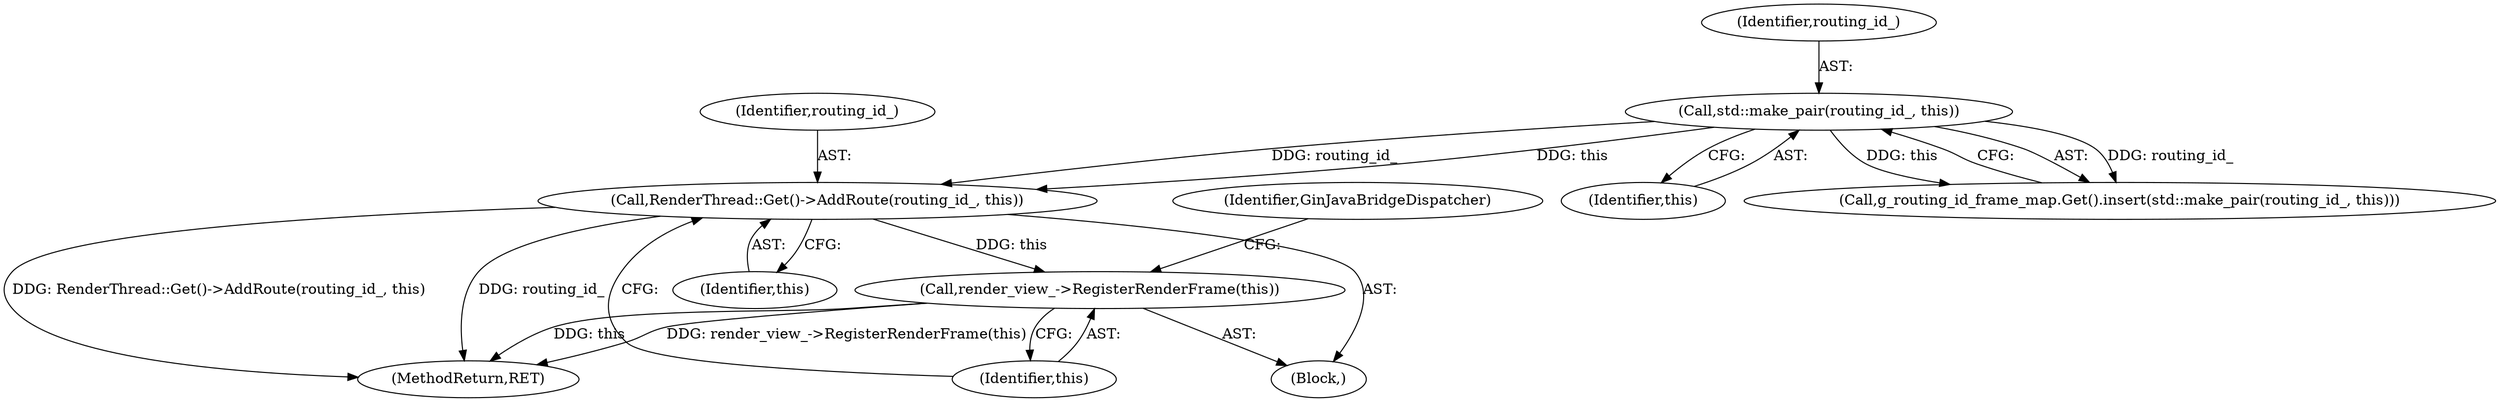 digraph "0_Chrome_d926098e2e2be270c80a5ba25ab8a611b80b8556_1@API" {
"1000121" [label="(Call,RenderThread::Get()->AddRoute(routing_id_, this))"];
"1000112" [label="(Call,std::make_pair(routing_id_, this))"];
"1000124" [label="(Call,render_view_->RegisterRenderFrame(this))"];
"1000102" [label="(Block,)"];
"1000113" [label="(Identifier,routing_id_)"];
"1000125" [label="(Identifier,this)"];
"1000124" [label="(Call,render_view_->RegisterRenderFrame(this))"];
"1000122" [label="(Identifier,routing_id_)"];
"1000114" [label="(Identifier,this)"];
"1000121" [label="(Call,RenderThread::Get()->AddRoute(routing_id_, this))"];
"1000140" [label="(MethodReturn,RET)"];
"1000112" [label="(Call,std::make_pair(routing_id_, this))"];
"1000111" [label="(Call,g_routing_id_frame_map.Get().insert(std::make_pair(routing_id_, this)))"];
"1000127" [label="(Identifier,GinJavaBridgeDispatcher)"];
"1000123" [label="(Identifier,this)"];
"1000121" -> "1000102"  [label="AST: "];
"1000121" -> "1000123"  [label="CFG: "];
"1000122" -> "1000121"  [label="AST: "];
"1000123" -> "1000121"  [label="AST: "];
"1000125" -> "1000121"  [label="CFG: "];
"1000121" -> "1000140"  [label="DDG: RenderThread::Get()->AddRoute(routing_id_, this)"];
"1000121" -> "1000140"  [label="DDG: routing_id_"];
"1000112" -> "1000121"  [label="DDG: routing_id_"];
"1000112" -> "1000121"  [label="DDG: this"];
"1000121" -> "1000124"  [label="DDG: this"];
"1000112" -> "1000111"  [label="AST: "];
"1000112" -> "1000114"  [label="CFG: "];
"1000113" -> "1000112"  [label="AST: "];
"1000114" -> "1000112"  [label="AST: "];
"1000111" -> "1000112"  [label="CFG: "];
"1000112" -> "1000111"  [label="DDG: routing_id_"];
"1000112" -> "1000111"  [label="DDG: this"];
"1000124" -> "1000102"  [label="AST: "];
"1000124" -> "1000125"  [label="CFG: "];
"1000125" -> "1000124"  [label="AST: "];
"1000127" -> "1000124"  [label="CFG: "];
"1000124" -> "1000140"  [label="DDG: this"];
"1000124" -> "1000140"  [label="DDG: render_view_->RegisterRenderFrame(this)"];
}
